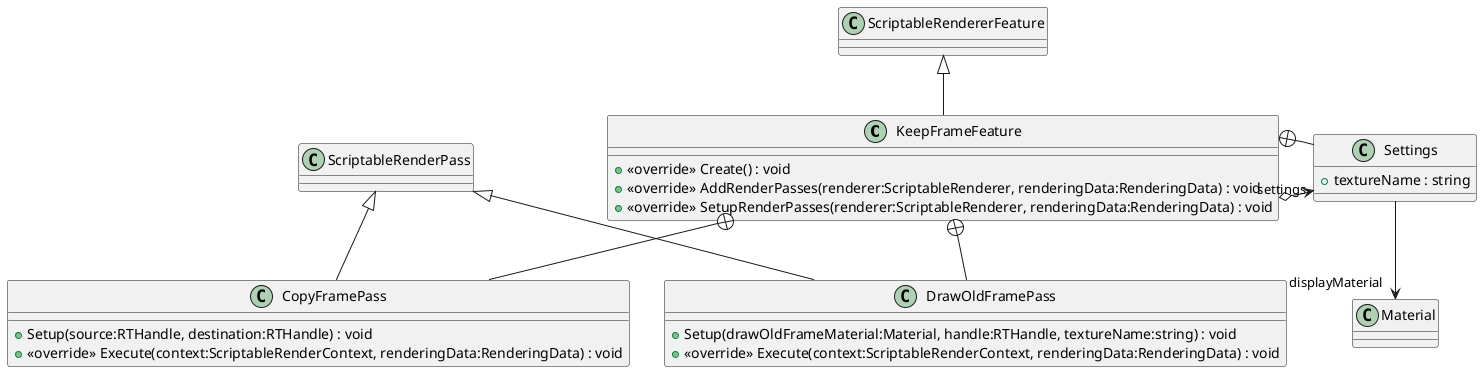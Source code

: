 @startuml
class KeepFrameFeature {
    + <<override>> Create() : void
    + <<override>> AddRenderPasses(renderer:ScriptableRenderer, renderingData:RenderingData) : void
    + <<override>> SetupRenderPasses(renderer:ScriptableRenderer, renderingData:RenderingData) : void
}
class CopyFramePass {
    + Setup(source:RTHandle, destination:RTHandle) : void
    + <<override>> Execute(context:ScriptableRenderContext, renderingData:RenderingData) : void
}
class DrawOldFramePass {
    + Setup(drawOldFrameMaterial:Material, handle:RTHandle, textureName:string) : void
    + <<override>> Execute(context:ScriptableRenderContext, renderingData:RenderingData) : void
}
class Settings {
    + textureName : string
}
ScriptableRendererFeature <|-- KeepFrameFeature
KeepFrameFeature o-> "settings" Settings
KeepFrameFeature +-- CopyFramePass
ScriptableRenderPass <|-- CopyFramePass
KeepFrameFeature +-- DrawOldFramePass
ScriptableRenderPass <|-- DrawOldFramePass
KeepFrameFeature +-- Settings
Settings --> "displayMaterial" Material
@enduml

